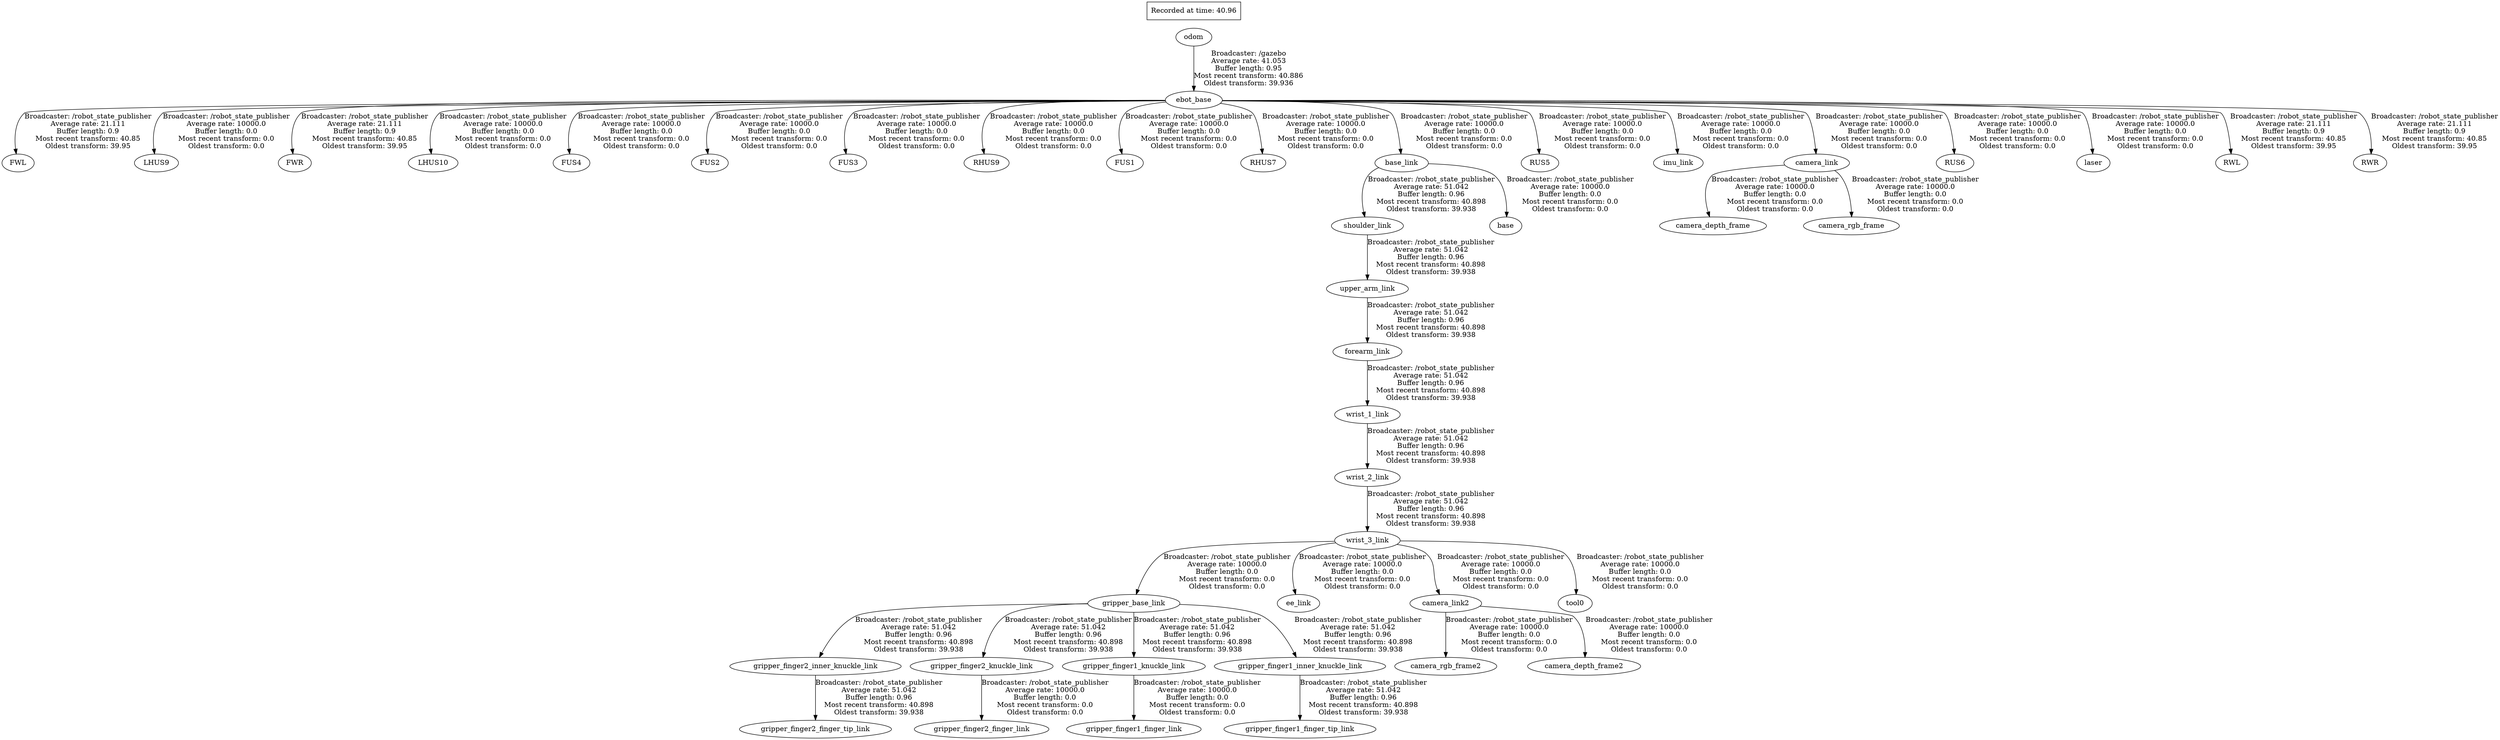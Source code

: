 digraph graphname {
	graph [bb="0,0,3896.9,1486",
		compound=True,
		rank=same,
		rankdir=TB,
		ranksep=0.2
	];
	node [label="\N"];
	ebot_base	 [height=0.5,
		label=ebot_base,
		pos="1865.9,1288",
		shape=ellipse,
		width=1.2818];
	FWL	 [height=0.5,
		label=FWL,
		pos="29.897,1161",
		shape=ellipse,
		width=0.83048];
	ebot_base -> FWL	 [label="Broadcaster: /robot_state_publisher\nAverage rate: 21.111\nBuffer length: 0.9\nMost recent transform: 40.85\nOldest transform: 39.95",
		lp="139.4,1224.5",
		penwidth=1,
		pos="e,25.979,1179.1 1819.5,1287.8 1536.9,1286.2 59.983,1277.2 42.897,1262 22.992,1244.2 22.036,1212.3 24.606,1189.1"];
	LHUS9	 [height=0.5,
		label=LHUS9,
		pos="245.9,1161",
		shape=ellipse,
		width=1.0652];
	ebot_base -> LHUS9	 [label="Broadcaster: /robot_state_publisher\nAverage rate: 10000.0\nBuffer length: 0.0\nMost recent transform: 0.0\nOldest transform: 0.0",
		lp="355.4,1224.5",
		penwidth=1,
		pos="e,241.99,1179.1 1819.6,1287.7 1557.7,1285.7 273.84,1275.4 258.9,1262 239.01,1244.2 238.05,1212.3 240.61,1189.1"];
	FWR	 [height=0.5,
		label=FWR,
		pos="461.9,1161",
		shape=ellipse,
		width=0.84854];
	ebot_base -> FWR	 [label="Broadcaster: /robot_state_publisher\nAverage rate: 21.111\nBuffer length: 0.9\nMost recent transform: 40.85\nOldest transform: 39.95",
		lp="571.4,1224.5",
		penwidth=1,
		pos="e,457.99,1179.1 1819.4,1288 1580.3,1287.6 500.49,1284.9 474.9,1262 455.03,1244.2 454.07,1212.3 456.63,1189.1"];
	LHUS10	 [height=0.5,
		label=LHUS10,
		pos="677.9,1161",
		shape=ellipse,
		width=1.1735];
	ebot_base -> LHUS10	 [label="Broadcaster: /robot_state_publisher\nAverage rate: 10000.0\nBuffer length: 0.0\nMost recent transform: 0.0\nOldest transform: 0.0",
		lp="787.4,1224.5",
		penwidth=1,
		pos="e,674,1179.1 1819.7,1287.8 1604.7,1286.7 712.24,1281.2 690.9,1262 671.06,1244.2 670.09,1212.3 672.64,1189.1"];
	FUS4	 [height=0.5,
		label=FUS4,
		pos="893.9,1161",
		shape=ellipse,
		width=0.86659];
	ebot_base -> FUS4	 [label="Broadcaster: /robot_state_publisher\nAverage rate: 10000.0\nBuffer length: 0.0\nMost recent transform: 0.0\nOldest transform: 0.0",
		lp="1003.4,1224.5",
		penwidth=1,
		pos="e,890.02,1179.1 1819.6,1287.6 1630.2,1285.6 924.01,1277.5 906.9,1262 887.11,1244.1 886.13,1212.2 888.66,1189.1"];
	FUS2	 [height=0.5,
		label=FUS2,
		pos="1109.9,1161",
		shape=ellipse,
		width=0.86659];
	ebot_base -> FUS2	 [label="Broadcaster: /robot_state_publisher\nAverage rate: 10000.0\nBuffer length: 0.0\nMost recent transform: 0.0\nOldest transform: 0.0",
		lp="1218.4,1224.5",
		penwidth=1,
		pos="e,1105.8,1179 1819.7,1287.2 1659.2,1284.3 1134.8,1273.9 1121.9,1262 1102.3,1244 1101.6,1212.1 1104.4,1189"];
	FUS3	 [height=0.5,
		label=FUS3,
		pos="1325.9,1161",
		shape=ellipse,
		width=0.86659];
	ebot_base -> FUS3	 [label="Broadcaster: /robot_state_publisher\nAverage rate: 10000.0\nBuffer length: 0.0\nMost recent transform: 0.0\nOldest transform: 0.0",
		lp="1433.4,1224.5",
		penwidth=1,
		pos="e,1321.7,1179 1819.4,1287.3 1693.5,1285.3 1354.3,1278.4 1336.9,1262 1317.5,1243.7 1317.2,1211.9 1320.1,1188.9"];
	RHUS9	 [height=0.5,
		label=RHUS9,
		pos="1541.9,1161",
		shape=ellipse,
		width=1.0652];
	ebot_base -> RHUS9	 [label="Broadcaster: /robot_state_publisher\nAverage rate: 10000.0\nBuffer length: 0.0\nMost recent transform: 0.0\nOldest transform: 0.0",
		lp="1646.4,1224.5",
		penwidth=1,
		pos="e,1537.1,1179.2 1819.7,1287.4 1736.5,1286 1568.5,1280.7 1549.9,1262 1531.4,1243.4 1531.7,1212.1 1535.2,1189.3"];
	FUS1	 [height=0.5,
		label=FUS1,
		pos="1757.9,1161",
		shape=ellipse,
		width=0.86659];
	ebot_base -> FUS1	 [label="Broadcaster: /robot_state_publisher\nAverage rate: 10000.0\nBuffer length: 0.0\nMost recent transform: 0.0\nOldest transform: 0.0",
		lp="1855.4,1224.5",
		penwidth=1,
		pos="e,1752.1,1178.9 1821.6,1282.7 1795.8,1278.7 1766.9,1272 1758.9,1262 1742.7,1241.6 1745,1210.9 1749.7,1188.7"];
	RHUS7	 [height=0.5,
		label=RHUS7,
		pos="1973.9,1161",
		shape=ellipse,
		width=1.0652];
	ebot_base -> RHUS7	 [label="Broadcaster: /robot_state_publisher\nAverage rate: 10000.0\nBuffer length: 0.0\nMost recent transform: 0.0\nOldest transform: 0.0",
		lp="2068.4,1224.5",
		penwidth=1,
		pos="e,1972.1,1179.3 1907.1,1279.7 1925.9,1275.1 1945.5,1268.9 1951.9,1262 1961.5,1251.6 1967.7,1215.5 1970.9,1189.4"];
	base_link	 [height=0.5,
		label=base_link,
		pos="2189.9,1161",
		shape=ellipse,
		width=1.2277];
	ebot_base -> base_link	 [label="Broadcaster: /robot_state_publisher\nAverage rate: 10000.0\nBuffer length: 0.0\nMost recent transform: 0.0\nOldest transform: 0.0",
		lp="2284.4,1224.5",
		penwidth=1,
		pos="e,2188.5,1179.2 1912,1287 1991.9,1284.8 2149.1,1278.5 2167.9,1262 2178.6,1252.6 2184.5,1215.9 2187.4,1189.4"];
	RUS5	 [height=0.5,
		label=RUS5,
		pos="2405.9,1161",
		shape=ellipse,
		width=0.9027];
	ebot_base -> RUS5	 [label="Broadcaster: /robot_state_publisher\nAverage rate: 10000.0\nBuffer length: 0.0\nMost recent transform: 0.0\nOldest transform: 0.0",
		lp="2500.4,1224.5",
		penwidth=1,
		pos="e,2404.5,1179.2 1912.3,1287.2 2036,1284.8 2366.1,1277.1 2383.9,1262 2394.8,1252.8 2400.6,1216 2403.5,1189.5"];
	imu_link	 [height=0.5,
		label=imu_link,
		pos="2621.9,1161",
		shape=ellipse,
		width=1.1916];
	ebot_base -> imu_link	 [label="Broadcaster: /robot_state_publisher\nAverage rate: 10000.0\nBuffer length: 0.0\nMost recent transform: 0.0\nOldest transform: 0.0",
		lp="2716.4,1224.5",
		penwidth=1,
		pos="e,2620.5,1179.2 1912.3,1287.1 2071.4,1284 2586.7,1273.1 2599.9,1262 2610.9,1252.8 2616.7,1216.1 2619.5,1189.5"];
	camera_link	 [height=0.5,
		label=camera_link,
		pos="2837.9,1161",
		shape=ellipse,
		width=1.5165];
	ebot_base -> camera_link	 [label="Broadcaster: /robot_state_publisher\nAverage rate: 10000.0\nBuffer length: 0.0\nMost recent transform: 0.0\nOldest transform: 0.0",
		lp="2932.4,1224.5",
		penwidth=1,
		pos="e,2836.6,1179.3 1912,1287.5 2100,1285.4 2798.3,1276.6 2815.9,1262 2826.9,1252.9 2832.7,1216.1 2835.6,1189.6"];
	RUS6	 [height=0.5,
		label=RUS6,
		pos="3053.9,1161",
		shape=ellipse,
		width=0.9027];
	ebot_base -> RUS6	 [label="Broadcaster: /robot_state_publisher\nAverage rate: 10000.0\nBuffer length: 0.0\nMost recent transform: 0.0\nOldest transform: 0.0",
		lp="3148.4,1224.5",
		penwidth=1,
		pos="e,3052.6,1179.3 1912.1,1287.7 2125.9,1286.5 3009.9,1280.1 3031.9,1262 3042.9,1252.9 3048.7,1216.1 3051.6,1189.6"];
	laser	 [height=0.5,
		label=laser,
		pos="3269.9,1161",
		shape=ellipse,
		width=0.75827];
	ebot_base -> laser	 [label="Broadcaster: /robot_state_publisher\nAverage rate: 10000.0\nBuffer length: 0.0\nMost recent transform: 0.0\nOldest transform: 0.0",
		lp="3364.4,1224.5",
		penwidth=1,
		pos="e,3268.6,1179.3 1912.1,1287.9 2149.4,1287.4 3221.5,1283.7 3247.9,1262 3258.9,1252.9 3264.7,1216.1 3267.6,1189.6"];
	RWL	 [height=0.5,
		label=RWL,
		pos="3485.9,1161",
		shape=ellipse,
		width=0.84854];
	ebot_base -> RWL	 [label="Broadcaster: /robot_state_publisher\nAverage rate: 21.111\nBuffer length: 0.9\nMost recent transform: 40.85\nOldest transform: 39.95",
		lp="3579.4,1224.5",
		penwidth=1,
		pos="e,3484.6,1179.3 1912.4,1287.6 2173.6,1285.5 3448.5,1274.6 3463.9,1262 3474.9,1253 3480.8,1216.1 3483.6,1189.6"];
	RWR	 [height=0.5,
		label=RWR,
		pos="3701.9,1161",
		shape=ellipse,
		width=0.86659];
	ebot_base -> RWR	 [label="Broadcaster: /robot_state_publisher\nAverage rate: 21.111\nBuffer length: 0.9\nMost recent transform: 40.85\nOldest transform: 39.95",
		lp="3800.4,1224.5",
		penwidth=1,
		pos="e,3704,1179 1912.1,1287.7 2193.1,1286 3662.3,1276.4 3679.9,1262 3701,1244.8 3704.8,1212.5 3704.4,1189"];
	gripper_base_link	 [height=0.5,
		label=gripper_base_link,
		pos="1751.9,272",
		shape=ellipse,
		width=2.0582];
	gripper_finger2_inner_knuckle_link	 [height=0.5,
		label=gripper_finger2_inner_knuckle_link,
		pos="1227.9,145",
		shape=ellipse,
		width=3.8455];
	gripper_base_link -> gripper_finger2_inner_knuckle_link	 [label="Broadcaster: /robot_state_publisher\nAverage rate: 51.042\nBuffer length: 0.96\nMost recent transform: 40.898\nOldest transform: 39.938",
		lp="1407.4,208.5",
		penwidth=1,
		pos="e,1236.7,163.12 1677.7,270.85 1560.5,268.56 1342.6,262.16 1310.9,246 1279.5,230 1255.6,196.22 1241.7,172.13"];
	gripper_finger2_knuckle_link	 [height=0.5,
		label=gripper_finger2_knuckle_link,
		pos="1500.9,145",
		shape=ellipse,
		width=3.2317];
	gripper_base_link -> gripper_finger2_knuckle_link	 [label="Broadcaster: /robot_state_publisher\nAverage rate: 51.042\nBuffer length: 0.96\nMost recent transform: 40.898\nOldest transform: 39.938",
		lp="1651.4,208.5",
		penwidth=1,
		pos="e,1505.2,163.39 1678.7,269.24 1631.2,266.16 1574.6,259.67 1554.9,246 1530.1,228.85 1515.8,196.6 1508.2,173.15"];
	gripper_finger1_knuckle_link	 [height=0.5,
		label=gripper_finger1_knuckle_link,
		pos="1751.9,145",
		shape=ellipse,
		width=3.2317];
	gripper_base_link -> gripper_finger1_knuckle_link	 [label="Broadcaster: /robot_state_publisher\nAverage rate: 51.042\nBuffer length: 0.96\nMost recent transform: 40.898\nOldest transform: 39.938",
		lp="1848.4,208.5",
		penwidth=1,
		pos="e,1751.9,163.16 1751.9,253.8 1751.9,232.77 1751.9,197.91 1751.9,173.32"];
	gripper_finger1_inner_knuckle_link	 [height=0.5,
		label=gripper_finger1_inner_knuckle_link,
		pos="2024.9,145",
		shape=ellipse,
		width=3.8455];
	gripper_base_link -> gripper_finger1_inner_knuckle_link	 [label="Broadcaster: /robot_state_publisher\nAverage rate: 51.042\nBuffer length: 0.96\nMost recent transform: 40.898\nOldest transform: 39.938",
		lp="2109.4,208.5",
		penwidth=1,
		pos="e,2016.8,163.12 1824.5,268.27 1871.7,264.74 1928.2,258.11 1948.9,246 1978,228.98 1999.6,195.95 2012.2,172.3"];
	gripper_finger2_finger_tip_link	 [height=0.5,
		label=gripper_finger2_finger_tip_link,
		pos="1227.9,18",
		shape=ellipse,
		width=3.4122];
	gripper_finger2_inner_knuckle_link -> gripper_finger2_finger_tip_link	 [label="Broadcaster: /robot_state_publisher\nAverage rate: 51.042\nBuffer length: 0.96\nMost recent transform: 40.898\nOldest transform: 39.938",
		lp="1324.4,81.5",
		penwidth=1,
		pos="e,1227.9,36.162 1227.9,126.8 1227.9,105.77 1227.9,70.909 1227.9,46.324"];
	gripper_finger2_finger_link	 [height=0.5,
		label=gripper_finger2_finger_link,
		pos="1500.9,18",
		shape=ellipse,
		width=3.0331];
	gripper_finger2_knuckle_link -> gripper_finger2_finger_link	 [label="Broadcaster: /robot_state_publisher\nAverage rate: 10000.0\nBuffer length: 0.0\nMost recent transform: 0.0\nOldest transform: 0.0",
		lp="1597.4,81.5",
		penwidth=1,
		pos="e,1500.9,36.162 1500.9,126.8 1500.9,105.77 1500.9,70.909 1500.9,46.324"];
	wrist_2_link	 [height=0.5,
		label=wrist_2_link,
		pos="2135.9,526",
		shape=ellipse,
		width=1.5346];
	wrist_3_link	 [height=0.5,
		label=wrist_3_link,
		pos="2135.9,399",
		shape=ellipse,
		width=1.5346];
	wrist_2_link -> wrist_3_link	 [label="Broadcaster: /robot_state_publisher\nAverage rate: 51.042\nBuffer length: 0.96\nMost recent transform: 40.898\nOldest transform: 39.938",
		lp="2232.4,462.5",
		penwidth=1,
		pos="e,2135.9,417.16 2135.9,507.8 2135.9,486.77 2135.9,451.91 2135.9,427.32"];
	wrist_3_link -> gripper_base_link	 [label="Broadcaster: /robot_state_publisher\nAverage rate: 10000.0\nBuffer length: 0.0\nMost recent transform: 0.0\nOldest transform: 0.0",
		lp="1916.4,335.5",
		penwidth=1,
		pos="e,1758.4,290.32 2080.8,397.05 1996.3,393.68 1841.8,385.84 1819.9,373 1791.8,356.56 1773,323.42 1762.3,299.57"];
	ee_link	 [height=0.5,
		label=ee_link,
		pos="2027.9,272",
		shape=ellipse,
		width=1.011];
	wrist_3_link -> ee_link	 [label="Broadcaster: /robot_state_publisher\nAverage rate: 10000.0\nBuffer length: 0.0\nMost recent transform: 0.0\nOldest transform: 0.0",
		lp="2125.4,335.5",
		penwidth=1,
		pos="e,2022.1,289.86 2084.3,392.54 2060.6,388.41 2036.1,382.09 2028.9,373 2012.7,352.61 2015,321.89 2019.7,299.69"];
	camera_link2	 [height=0.5,
		label=camera_link2,
		pos="2263.9,272",
		shape=ellipse,
		width=1.6429];
	wrist_3_link -> camera_link2	 [label="Broadcaster: /robot_state_publisher\nAverage rate: 10000.0\nBuffer length: 0.0\nMost recent transform: 0.0\nOldest transform: 0.0",
		lp="2341.4,335.5",
		penwidth=1,
		pos="e,2249.8,289.69 2182.4,389.06 2199.4,384.6 2215.9,379 2221.9,373 2244.6,350.41 2231.8,332.36 2245.5,299.01"];
	tool0	 [height=0.5,
		label=tool0,
		pos="2459.9,272",
		shape=ellipse,
		width=0.79437];
	wrist_3_link -> tool0	 [label="Broadcaster: /robot_state_publisher\nAverage rate: 10000.0\nBuffer length: 0.0\nMost recent transform: 0.0\nOldest transform: 0.0",
		lp="2559.4,335.5",
		penwidth=1,
		pos="e,2461.8,290.1 2191.2,397.74 2273.3,395.35 2419.8,388.9 2437.9,373 2458.1,355.2 2462.2,323.52 2462.1,300.37"];
	gripper_finger1_finger_link	 [height=0.5,
		label=gripper_finger1_finger_link,
		pos="1751.9,18",
		shape=ellipse,
		width=3.0331];
	gripper_finger1_knuckle_link -> gripper_finger1_finger_link	 [label="Broadcaster: /robot_state_publisher\nAverage rate: 10000.0\nBuffer length: 0.0\nMost recent transform: 0.0\nOldest transform: 0.0",
		lp="1848.4,81.5",
		penwidth=1,
		pos="e,1751.9,36.162 1751.9,126.8 1751.9,105.77 1751.9,70.909 1751.9,46.324"];
	forearm_link	 [height=0.5,
		label=forearm_link,
		pos="2135.9,780",
		shape=ellipse,
		width=1.5887];
	wrist_1_link	 [height=0.5,
		label=wrist_1_link,
		pos="2135.9,653",
		shape=ellipse,
		width=1.5346];
	forearm_link -> wrist_1_link	 [label="Broadcaster: /robot_state_publisher\nAverage rate: 51.042\nBuffer length: 0.96\nMost recent transform: 40.898\nOldest transform: 39.938",
		lp="2232.4,716.5",
		penwidth=1,
		pos="e,2135.9,671.16 2135.9,761.8 2135.9,740.77 2135.9,705.91 2135.9,681.32"];
	wrist_1_link -> wrist_2_link	 [label="Broadcaster: /robot_state_publisher\nAverage rate: 51.042\nBuffer length: 0.96\nMost recent transform: 40.898\nOldest transform: 39.938",
		lp="2232.4,589.5",
		penwidth=1,
		pos="e,2135.9,544.16 2135.9,634.8 2135.9,613.77 2135.9,578.91 2135.9,554.32"];
	shoulder_link	 [height=0.5,
		label=shoulder_link,
		pos="2135.9,1034",
		shape=ellipse,
		width=1.6429];
	base_link -> shoulder_link	 [label="Broadcaster: /robot_state_publisher\nAverage rate: 51.042\nBuffer length: 0.96\nMost recent transform: 40.898\nOldest transform: 39.938",
		lp="2233.4,1097.5",
		penwidth=1,
		pos="e,2130.8,1052 2154.3,1150.3 2147.4,1146.6 2141.1,1141.6 2136.9,1135 2123.2,1113.3 2124.8,1083.5 2128.7,1061.9"];
	base	 [height=0.5,
		label=base,
		pos="2351.9,1034",
		shape=ellipse,
		width=0.75];
	base_link -> base	 [label="Broadcaster: /robot_state_publisher\nAverage rate: 10000.0\nBuffer length: 0.0\nMost recent transform: 0.0\nOldest transform: 0.0",
		lp="2450.4,1097.5",
		penwidth=1,
		pos="e,2353.5,1052.2 2233.8,1158.1 2269.6,1154.8 2316.4,1148.1 2329.9,1135 2349.1,1116.3 2353.4,1085.1 2353.6,1062.3"];
	upper_arm_link	 [height=0.5,
		label=upper_arm_link,
		pos="2135.9,907",
		shape=ellipse,
		width=1.8776];
	shoulder_link -> upper_arm_link	 [label="Broadcaster: /robot_state_publisher\nAverage rate: 51.042\nBuffer length: 0.96\nMost recent transform: 40.898\nOldest transform: 39.938",
		lp="2232.4,970.5",
		penwidth=1,
		pos="e,2135.9,925.16 2135.9,1015.8 2135.9,994.77 2135.9,959.91 2135.9,935.32"];
	upper_arm_link -> forearm_link	 [label="Broadcaster: /robot_state_publisher\nAverage rate: 51.042\nBuffer length: 0.96\nMost recent transform: 40.898\nOldest transform: 39.938",
		lp="2232.4,843.5",
		penwidth=1,
		pos="e,2135.9,798.16 2135.9,888.8 2135.9,867.77 2135.9,832.91 2135.9,808.32"];
	gripper_finger1_finger_tip_link	 [height=0.5,
		label=gripper_finger1_finger_tip_link,
		pos="2024.9,18",
		shape=ellipse,
		width=3.4122];
	gripper_finger1_inner_knuckle_link -> gripper_finger1_finger_tip_link	 [label="Broadcaster: /robot_state_publisher\nAverage rate: 51.042\nBuffer length: 0.96\nMost recent transform: 40.898\nOldest transform: 39.938",
		lp="2121.4,81.5",
		penwidth=1,
		pos="e,2024.9,36.162 2024.9,126.8 2024.9,105.77 2024.9,70.909 2024.9,46.324"];
	camera_rgb_frame2	 [height=0.5,
		label=camera_rgb_frame2,
		pos="2263.9,145",
		shape=ellipse,
		width=2.2929];
	camera_link2 -> camera_rgb_frame2	 [label="Broadcaster: /robot_state_publisher\nAverage rate: 10000.0\nBuffer length: 0.0\nMost recent transform: 0.0\nOldest transform: 0.0",
		lp="2360.4,208.5",
		penwidth=1,
		pos="e,2263.9,163.16 2263.9,253.8 2263.9,232.77 2263.9,197.91 2263.9,173.32"];
	camera_depth_frame2	 [height=0.5,
		label=camera_depth_frame2,
		pos="2479.9,145",
		shape=ellipse,
		width=2.5095];
	camera_link2 -> camera_depth_frame2	 [label="Broadcaster: /robot_state_publisher\nAverage rate: 10000.0\nBuffer length: 0.0\nMost recent transform: 0.0\nOldest transform: 0.0",
		lp="2578.4,208.5",
		penwidth=1,
		pos="e,2481.7,163.33 2319.8,266.09 2375.3,259.98 2452.8,250.7 2457.9,246 2477.6,227.83 2481.8,196.49 2481.9,173.52"];
	camera_depth_frame	 [height=0.5,
		label=camera_depth_frame,
		pos="2675.9,1034",
		shape=ellipse,
		width=2.3831];
	camera_link -> camera_depth_frame	 [label="Broadcaster: /robot_state_publisher\nAverage rate: 10000.0\nBuffer length: 0.0\nMost recent transform: 0.0\nOldest transform: 0.0",
		lp="2769.4,1097.5",
		penwidth=1,
		pos="e,2668.8,1052.1 2785,1156.1 2739.5,1151.3 2680.2,1143.6 2672.9,1135 2655.9,1115.1 2659.7,1084.1 2665.9,1061.7"];
	camera_rgb_frame	 [height=0.5,
		label=camera_rgb_frame,
		pos="2891.9,1034",
		shape=ellipse,
		width=2.1665];
	camera_link -> camera_rgb_frame	 [label="Broadcaster: /robot_state_publisher\nAverage rate: 10000.0\nBuffer length: 0.0\nMost recent transform: 0.0\nOldest transform: 0.0",
		lp="2988.4,1097.5",
		penwidth=1,
		pos="e,2891.5,1052.1 2861.8,1144.7 2864.9,1141.8 2867.7,1138.5 2869.9,1135 2883.5,1112.9 2888.7,1083.6 2890.7,1062.2"];
	odom	 [height=0.5,
		label=odom,
		pos="1865.9,1415",
		shape=ellipse,
		width=0.86659];
	odom -> ebot_base	 [label="Broadcaster: /gazebo\nAverage rate: 41.053\nBuffer length: 0.95\nMost recent transform: 40.886\nOldest transform: 39.936",
		lp="1949.9,1351.5",
		penwidth=1,
		pos="e,1865.9,1306.2 1865.9,1396.8 1865.9,1375.8 1865.9,1340.9 1865.9,1316.3"];
	"_22Recorded_20at_20time_3A_2040.96_22"	 [height=0.5,
		label="Recorded at time: 40.96",
		pos="1865.9,1468",
		shape=box,
		width=2.0694];
	"_22Recorded_20at_20time_3A_2040.96_22" -> odom	 [penwidth=1,
		pos="e,1865.9,1433.1 1865.9,1449.8 1865.9,1447.7 1865.9,1445.5 1865.9,1443.3",
		style=invis];
}
